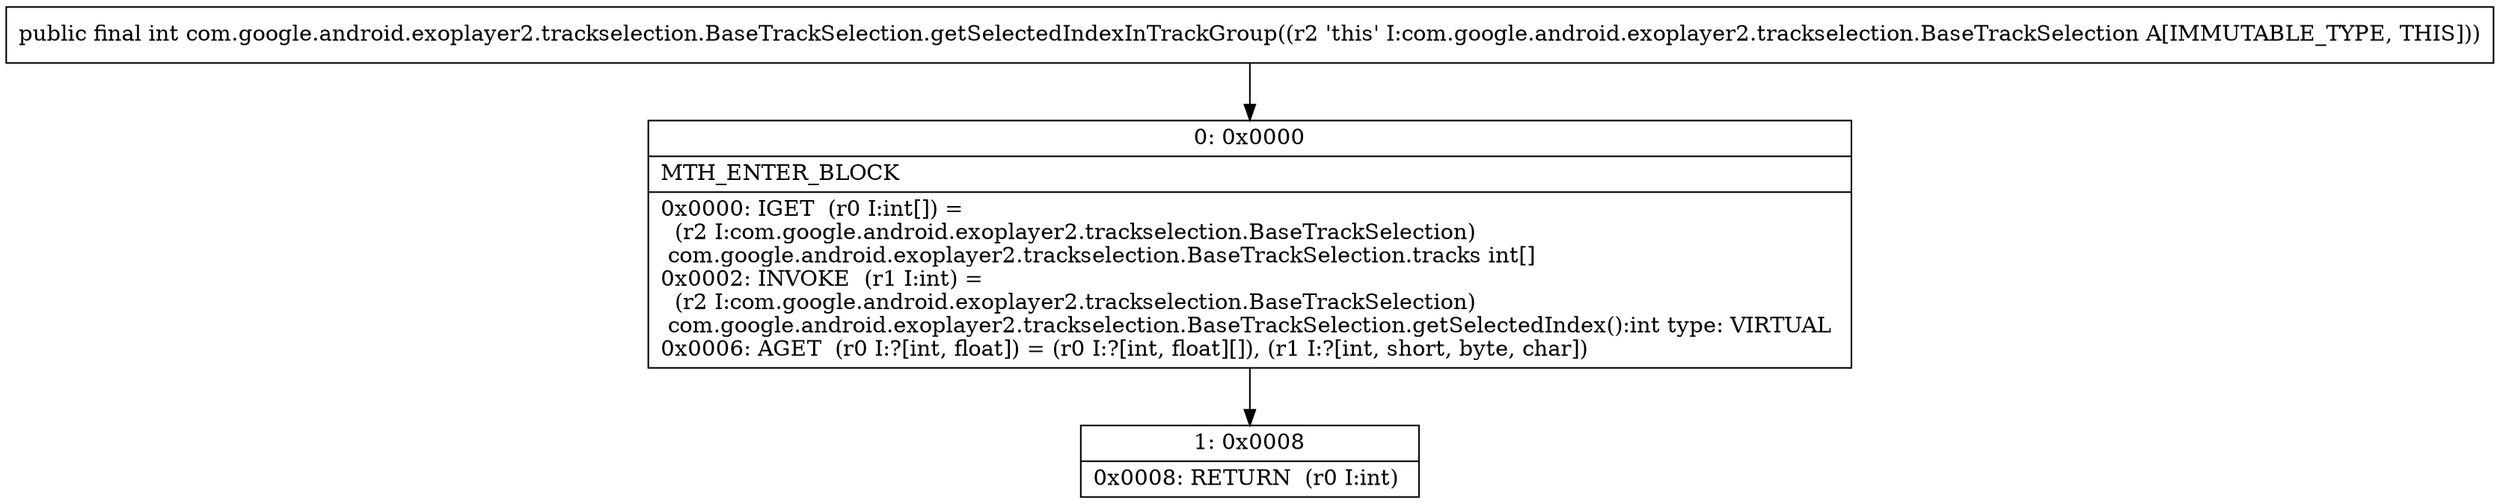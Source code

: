 digraph "CFG forcom.google.android.exoplayer2.trackselection.BaseTrackSelection.getSelectedIndexInTrackGroup()I" {
Node_0 [shape=record,label="{0\:\ 0x0000|MTH_ENTER_BLOCK\l|0x0000: IGET  (r0 I:int[]) = \l  (r2 I:com.google.android.exoplayer2.trackselection.BaseTrackSelection)\l com.google.android.exoplayer2.trackselection.BaseTrackSelection.tracks int[] \l0x0002: INVOKE  (r1 I:int) = \l  (r2 I:com.google.android.exoplayer2.trackselection.BaseTrackSelection)\l com.google.android.exoplayer2.trackselection.BaseTrackSelection.getSelectedIndex():int type: VIRTUAL \l0x0006: AGET  (r0 I:?[int, float]) = (r0 I:?[int, float][]), (r1 I:?[int, short, byte, char]) \l}"];
Node_1 [shape=record,label="{1\:\ 0x0008|0x0008: RETURN  (r0 I:int) \l}"];
MethodNode[shape=record,label="{public final int com.google.android.exoplayer2.trackselection.BaseTrackSelection.getSelectedIndexInTrackGroup((r2 'this' I:com.google.android.exoplayer2.trackselection.BaseTrackSelection A[IMMUTABLE_TYPE, THIS])) }"];
MethodNode -> Node_0;
Node_0 -> Node_1;
}

